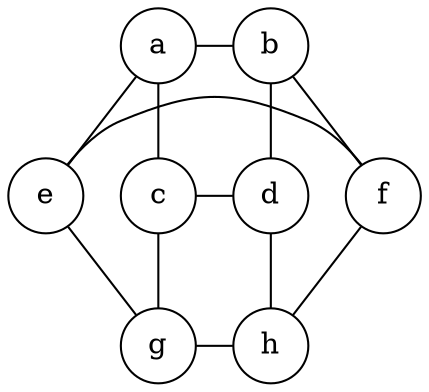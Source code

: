 graph g{
a [height=0.5,width=0.5,fixedsize=true];
b [height=0.5,width=0.5,fixedsize=true];
c [height=0.5,width=0.5,fixedsize=true];
d [height=0.5,width=0.5,fixedsize=true];
e [height=0.5,width=0.5,fixedsize=true];
f [height=0.5,width=0.5,fixedsize=true];
g [height=0.5,width=0.5,fixedsize=true];
h [height=0.5,width=0.5,fixedsize=true];
a--b;
a--c;
b--d;
c--d;
{rank=same; a b};
{rank=same; c d};
e--f;
e--g;
f--h;
g--h;
{rank=same; e f};
{rank=same; g h};
a--e;
b--f;
c--g;
d--h;
}
